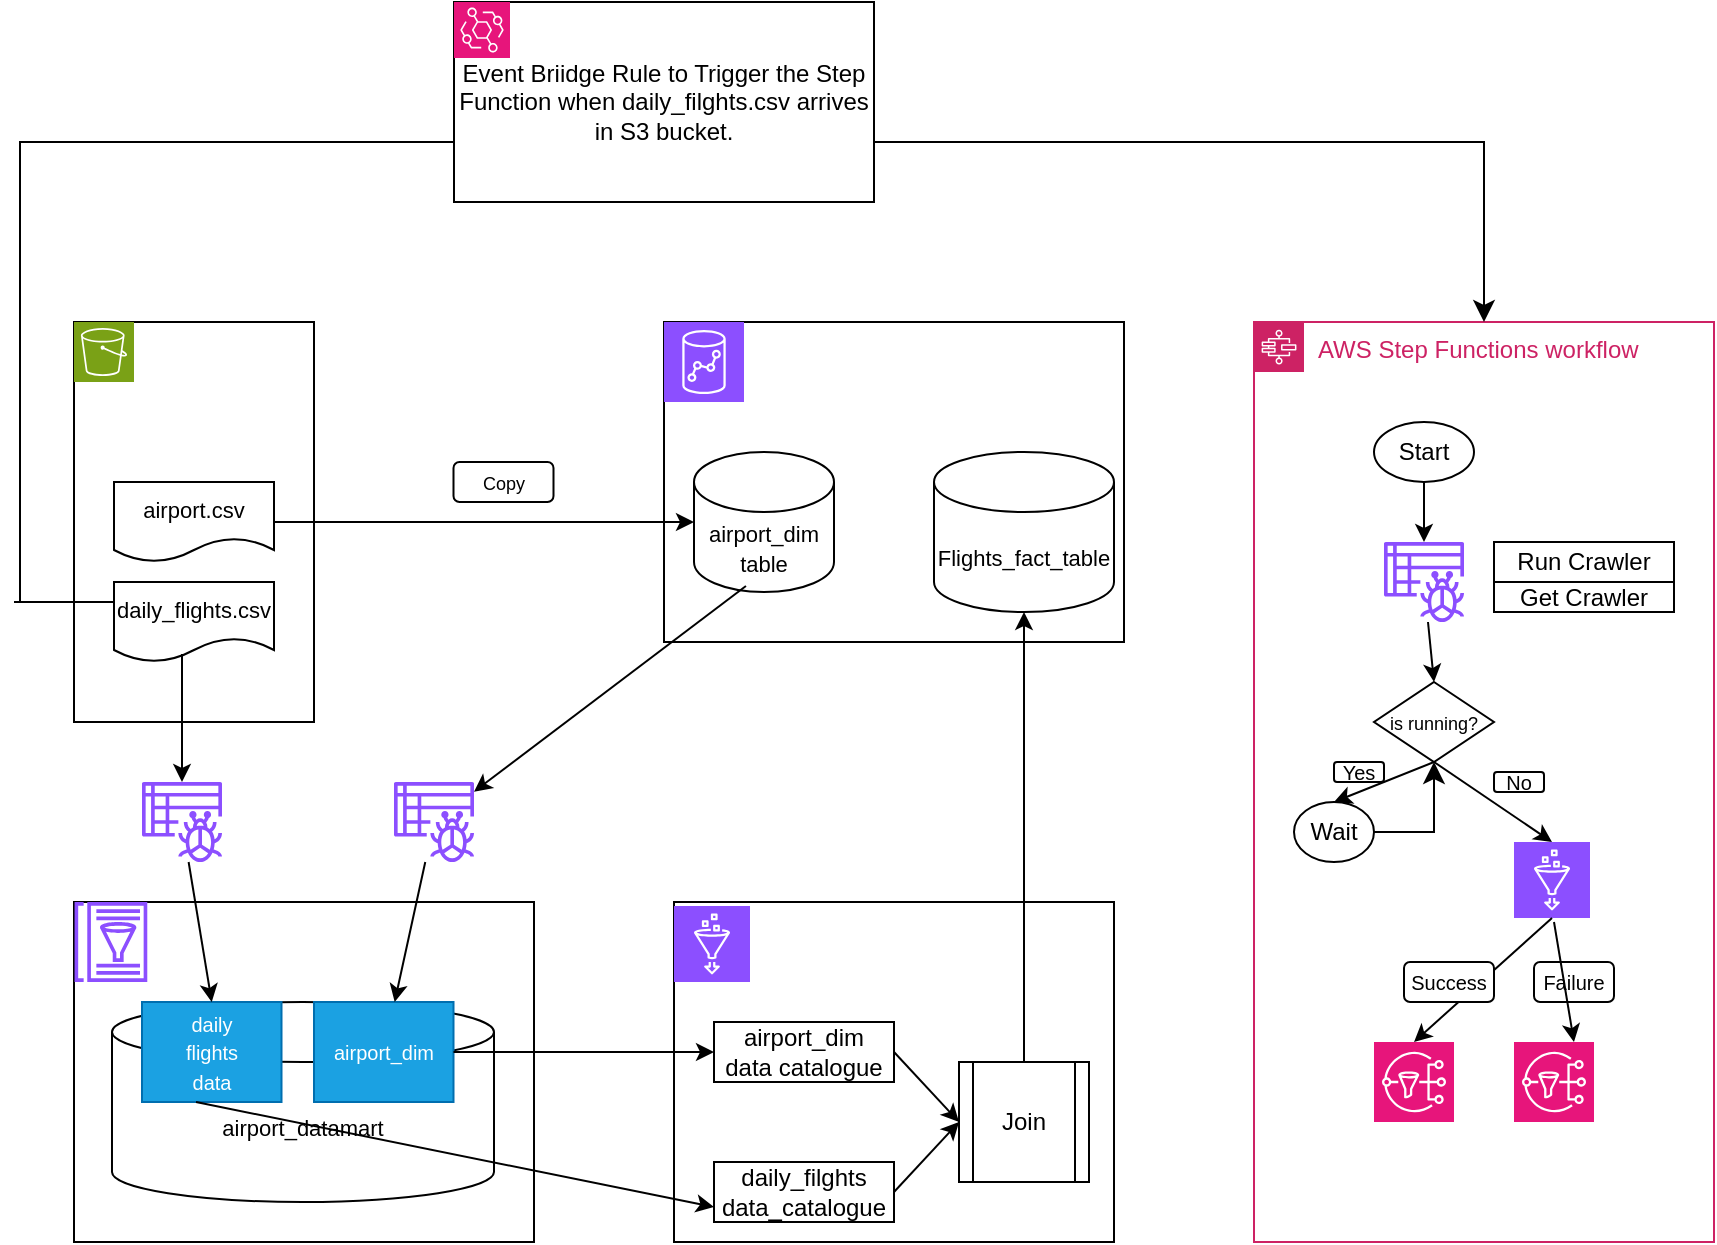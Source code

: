 <mxfile version="26.2.12">
  <diagram name="Page-1" id="zXXScXwHCYAZR13vhqOQ">
    <mxGraphModel dx="874" dy="1565" grid="1" gridSize="10" guides="1" tooltips="1" connect="1" arrows="1" fold="1" page="1" pageScale="1" pageWidth="850" pageHeight="1100" math="0" shadow="0">
      <root>
        <mxCell id="0" />
        <mxCell id="1" parent="0" />
        <mxCell id="0Zci6-uyaetoYP36CYbA-6" value="" style="rounded=0;whiteSpace=wrap;html=1;" parent="1" vertex="1">
          <mxGeometry x="40" y="90" width="120" height="200" as="geometry" />
        </mxCell>
        <mxCell id="0Zci6-uyaetoYP36CYbA-3" value="&lt;font style=&quot;font-size: 11px;&quot;&gt;airport.csv&lt;/font&gt;" style="shape=document;whiteSpace=wrap;html=1;boundedLbl=1;" parent="1" vertex="1">
          <mxGeometry x="60" y="170" width="80" height="40" as="geometry" />
        </mxCell>
        <mxCell id="0Zci6-uyaetoYP36CYbA-4" value="&lt;font style=&quot;font-size: 11px;&quot;&gt;daily_flights.csv&lt;/font&gt;" style="shape=document;whiteSpace=wrap;html=1;boundedLbl=1;" parent="1" vertex="1">
          <mxGeometry x="60" y="220" width="80" height="40" as="geometry" />
        </mxCell>
        <mxCell id="0Zci6-uyaetoYP36CYbA-7" value="" style="sketch=0;points=[[0,0,0],[0.25,0,0],[0.5,0,0],[0.75,0,0],[1,0,0],[0,1,0],[0.25,1,0],[0.5,1,0],[0.75,1,0],[1,1,0],[0,0.25,0],[0,0.5,0],[0,0.75,0],[1,0.25,0],[1,0.5,0],[1,0.75,0]];outlineConnect=0;fontColor=#232F3E;fillColor=#7AA116;strokeColor=#ffffff;dashed=0;verticalLabelPosition=bottom;verticalAlign=top;align=center;html=1;fontSize=12;fontStyle=0;aspect=fixed;shape=mxgraph.aws4.resourceIcon;resIcon=mxgraph.aws4.s3;" parent="1" vertex="1">
          <mxGeometry x="40" y="90" width="30" height="30" as="geometry" />
        </mxCell>
        <mxCell id="0Zci6-uyaetoYP36CYbA-9" value="" style="rounded=0;whiteSpace=wrap;html=1;" parent="1" vertex="1">
          <mxGeometry x="335" y="90" width="230" height="160" as="geometry" />
        </mxCell>
        <mxCell id="0Zci6-uyaetoYP36CYbA-8" value="" style="sketch=0;points=[[0,0,0],[0.25,0,0],[0.5,0,0],[0.75,0,0],[1,0,0],[0,1,0],[0.25,1,0],[0.5,1,0],[0.75,1,0],[1,1,0],[0,0.25,0],[0,0.5,0],[0,0.75,0],[1,0.25,0],[1,0.5,0],[1,0.75,0]];outlineConnect=0;fontColor=#232F3E;fillColor=#8C4FFF;strokeColor=#ffffff;dashed=0;verticalLabelPosition=bottom;verticalAlign=top;align=center;html=1;fontSize=12;fontStyle=0;aspect=fixed;shape=mxgraph.aws4.resourceIcon;resIcon=mxgraph.aws4.redshift;" parent="1" vertex="1">
          <mxGeometry x="335" y="90" width="40" height="40" as="geometry" />
        </mxCell>
        <mxCell id="0Zci6-uyaetoYP36CYbA-11" value="&lt;font style=&quot;font-size: 11px;&quot;&gt;airport_dim table&lt;/font&gt;" style="shape=cylinder3;whiteSpace=wrap;html=1;boundedLbl=1;backgroundOutline=1;size=15;" parent="1" vertex="1">
          <mxGeometry x="350" y="155" width="70" height="70" as="geometry" />
        </mxCell>
        <mxCell id="0Zci6-uyaetoYP36CYbA-12" value="" style="endArrow=classic;html=1;rounded=0;exitX=1;exitY=0.5;exitDx=0;exitDy=0;entryX=0;entryY=0.5;entryDx=0;entryDy=0;entryPerimeter=0;" parent="1" source="0Zci6-uyaetoYP36CYbA-3" target="0Zci6-uyaetoYP36CYbA-11" edge="1">
          <mxGeometry width="50" height="50" relative="1" as="geometry">
            <mxPoint x="400" y="310" as="sourcePoint" />
            <mxPoint x="450" y="260" as="targetPoint" />
          </mxGeometry>
        </mxCell>
        <mxCell id="0Zci6-uyaetoYP36CYbA-13" value="&lt;font style=&quot;font-size: 9px;&quot;&gt;Copy&lt;/font&gt;" style="rounded=1;whiteSpace=wrap;html=1;" parent="1" vertex="1">
          <mxGeometry x="229.75" y="160" width="50" height="20" as="geometry" />
        </mxCell>
        <mxCell id="0Zci6-uyaetoYP36CYbA-14" value="" style="sketch=0;outlineConnect=0;fontColor=#232F3E;gradientColor=none;fillColor=#8C4FFF;strokeColor=none;dashed=0;verticalLabelPosition=bottom;verticalAlign=top;align=center;html=1;fontSize=12;fontStyle=0;aspect=fixed;pointerEvents=1;shape=mxgraph.aws4.glue_crawlers;" parent="1" vertex="1">
          <mxGeometry x="74" y="320" width="40" height="40" as="geometry" />
        </mxCell>
        <mxCell id="0Zci6-uyaetoYP36CYbA-16" value="" style="rounded=0;whiteSpace=wrap;html=1;" parent="1" vertex="1">
          <mxGeometry x="40" y="380" width="230" height="170" as="geometry" />
        </mxCell>
        <mxCell id="0Zci6-uyaetoYP36CYbA-15" value="" style="sketch=0;outlineConnect=0;fontColor=#232F3E;gradientColor=none;fillColor=#8C4FFF;strokeColor=none;dashed=0;verticalLabelPosition=bottom;verticalAlign=top;align=center;html=1;fontSize=12;fontStyle=0;aspect=fixed;pointerEvents=1;shape=mxgraph.aws4.glue_data_catalog;" parent="1" vertex="1">
          <mxGeometry x="40" y="380" width="36.92" height="40" as="geometry" />
        </mxCell>
        <mxCell id="0Zci6-uyaetoYP36CYbA-17" value="&lt;font style=&quot;font-size: 11px;&quot;&gt;airport_datamart&lt;/font&gt;" style="shape=cylinder3;whiteSpace=wrap;html=1;boundedLbl=1;backgroundOutline=1;size=15;" parent="1" vertex="1">
          <mxGeometry x="59" y="430" width="191" height="100" as="geometry" />
        </mxCell>
        <mxCell id="0Zci6-uyaetoYP36CYbA-19" value="&lt;font style=&quot;font-size: 10px;&quot;&gt;daily&lt;/font&gt;&lt;div&gt;&lt;font style=&quot;font-size: 10px;&quot;&gt;flights&lt;/font&gt;&lt;/div&gt;&lt;div&gt;&lt;font style=&quot;font-size: 10px;&quot;&gt;data&lt;/font&gt;&lt;/div&gt;" style="rounded=0;whiteSpace=wrap;html=1;fillColor=#1ba1e2;fontColor=#ffffff;strokeColor=#006EAF;" parent="1" vertex="1">
          <mxGeometry x="74" y="430" width="69.75" height="50" as="geometry" />
        </mxCell>
        <mxCell id="0Zci6-uyaetoYP36CYbA-20" style="edgeStyle=orthogonalEdgeStyle;rounded=0;orthogonalLoop=1;jettySize=auto;html=1;exitX=0.5;exitY=1;exitDx=0;exitDy=0;exitPerimeter=0;" parent="1" source="0Zci6-uyaetoYP36CYbA-17" target="0Zci6-uyaetoYP36CYbA-17" edge="1">
          <mxGeometry relative="1" as="geometry" />
        </mxCell>
        <mxCell id="0Zci6-uyaetoYP36CYbA-21" value="&lt;font style=&quot;font-size: 11px;&quot;&gt;Flights_fact_table&lt;/font&gt;" style="shape=cylinder3;whiteSpace=wrap;html=1;boundedLbl=1;backgroundOutline=1;size=15;" parent="1" vertex="1">
          <mxGeometry x="470" y="155" width="90" height="80" as="geometry" />
        </mxCell>
        <mxCell id="0Zci6-uyaetoYP36CYbA-22" value="" style="endArrow=classic;html=1;rounded=0;exitX=0.425;exitY=0.9;exitDx=0;exitDy=0;exitPerimeter=0;" parent="1" source="0Zci6-uyaetoYP36CYbA-4" target="0Zci6-uyaetoYP36CYbA-14" edge="1">
          <mxGeometry width="50" height="50" relative="1" as="geometry">
            <mxPoint x="400" y="310" as="sourcePoint" />
            <mxPoint x="450" y="260" as="targetPoint" />
          </mxGeometry>
        </mxCell>
        <mxCell id="0Zci6-uyaetoYP36CYbA-25" value="" style="endArrow=classic;html=1;rounded=0;entryX=0.5;entryY=0;entryDx=0;entryDy=0;" parent="1" source="0Zci6-uyaetoYP36CYbA-14" target="0Zci6-uyaetoYP36CYbA-19" edge="1">
          <mxGeometry width="50" height="50" relative="1" as="geometry">
            <mxPoint x="400" y="310" as="sourcePoint" />
            <mxPoint x="450" y="260" as="targetPoint" />
          </mxGeometry>
        </mxCell>
        <mxCell id="0Zci6-uyaetoYP36CYbA-26" value="" style="sketch=0;outlineConnect=0;fontColor=#232F3E;gradientColor=none;fillColor=#8C4FFF;strokeColor=none;dashed=0;verticalLabelPosition=bottom;verticalAlign=top;align=center;html=1;fontSize=12;fontStyle=0;aspect=fixed;pointerEvents=1;shape=mxgraph.aws4.glue_crawlers;" parent="1" vertex="1">
          <mxGeometry x="200" y="320" width="40" height="40" as="geometry" />
        </mxCell>
        <mxCell id="0Zci6-uyaetoYP36CYbA-28" value="" style="endArrow=classic;html=1;rounded=0;exitX=0.371;exitY=0.957;exitDx=0;exitDy=0;exitPerimeter=0;" parent="1" source="0Zci6-uyaetoYP36CYbA-11" target="0Zci6-uyaetoYP36CYbA-26" edge="1">
          <mxGeometry width="50" height="50" relative="1" as="geometry">
            <mxPoint x="400" y="310" as="sourcePoint" />
            <mxPoint x="450" y="260" as="targetPoint" />
          </mxGeometry>
        </mxCell>
        <mxCell id="0Zci6-uyaetoYP36CYbA-29" value="&lt;span style=&quot;font-size: 10px;&quot;&gt;airport_dim&lt;/span&gt;" style="rounded=0;whiteSpace=wrap;html=1;fillColor=#1ba1e2;fontColor=#ffffff;strokeColor=#006EAF;" parent="1" vertex="1">
          <mxGeometry x="160" y="430" width="69.75" height="50" as="geometry" />
        </mxCell>
        <mxCell id="0Zci6-uyaetoYP36CYbA-33" value="" style="rounded=0;whiteSpace=wrap;html=1;" parent="1" vertex="1">
          <mxGeometry x="340" y="380" width="220" height="170" as="geometry" />
        </mxCell>
        <mxCell id="0Zci6-uyaetoYP36CYbA-31" value="" style="endArrow=classic;html=1;rounded=0;" parent="1" source="0Zci6-uyaetoYP36CYbA-26" target="0Zci6-uyaetoYP36CYbA-29" edge="1">
          <mxGeometry width="50" height="50" relative="1" as="geometry">
            <mxPoint x="400" y="310" as="sourcePoint" />
            <mxPoint x="450" y="260" as="targetPoint" />
          </mxGeometry>
        </mxCell>
        <mxCell id="0Zci6-uyaetoYP36CYbA-32" value="" style="sketch=0;points=[[0,0,0],[0.25,0,0],[0.5,0,0],[0.75,0,0],[1,0,0],[0,1,0],[0.25,1,0],[0.5,1,0],[0.75,1,0],[1,1,0],[0,0.25,0],[0,0.5,0],[0,0.75,0],[1,0.25,0],[1,0.5,0],[1,0.75,0]];outlineConnect=0;fontColor=#232F3E;fillColor=#8C4FFF;strokeColor=#ffffff;dashed=0;verticalLabelPosition=bottom;verticalAlign=top;align=center;html=1;fontSize=12;fontStyle=0;aspect=fixed;shape=mxgraph.aws4.resourceIcon;resIcon=mxgraph.aws4.glue;" parent="1" vertex="1">
          <mxGeometry x="340" y="382" width="38" height="38" as="geometry" />
        </mxCell>
        <mxCell id="0Zci6-uyaetoYP36CYbA-37" value="" style="endArrow=classic;html=1;rounded=0;exitX=1;exitY=0.5;exitDx=0;exitDy=0;entryX=0;entryY=0.5;entryDx=0;entryDy=0;" parent="1" source="0Zci6-uyaetoYP36CYbA-29" target="0Zci6-uyaetoYP36CYbA-41" edge="1">
          <mxGeometry width="50" height="50" relative="1" as="geometry">
            <mxPoint x="400" y="590" as="sourcePoint" />
            <mxPoint x="400" y="520" as="targetPoint" />
          </mxGeometry>
        </mxCell>
        <mxCell id="0Zci6-uyaetoYP36CYbA-39" value="" style="endArrow=classic;html=1;rounded=0;exitX=0.387;exitY=1;exitDx=0;exitDy=0;exitPerimeter=0;entryX=0;entryY=0.75;entryDx=0;entryDy=0;" parent="1" source="0Zci6-uyaetoYP36CYbA-19" target="0Zci6-uyaetoYP36CYbA-42" edge="1">
          <mxGeometry width="50" height="50" relative="1" as="geometry">
            <mxPoint x="400" y="590" as="sourcePoint" />
            <mxPoint x="400" y="560" as="targetPoint" />
          </mxGeometry>
        </mxCell>
        <mxCell id="0Zci6-uyaetoYP36CYbA-41" value="airport_dim&lt;div&gt;data catalogue&lt;/div&gt;" style="rounded=0;whiteSpace=wrap;html=1;" parent="1" vertex="1">
          <mxGeometry x="360" y="440" width="90" height="30" as="geometry" />
        </mxCell>
        <mxCell id="0Zci6-uyaetoYP36CYbA-42" value="daily_filghts&lt;div&gt;data_catalogue&lt;/div&gt;" style="rounded=0;whiteSpace=wrap;html=1;" parent="1" vertex="1">
          <mxGeometry x="360" y="510" width="90" height="30" as="geometry" />
        </mxCell>
        <mxCell id="0Zci6-uyaetoYP36CYbA-44" value="Join" style="shape=process;whiteSpace=wrap;html=1;backgroundOutline=1;" parent="1" vertex="1">
          <mxGeometry x="482.5" y="460" width="65" height="60" as="geometry" />
        </mxCell>
        <mxCell id="0Zci6-uyaetoYP36CYbA-45" value="" style="endArrow=classic;html=1;rounded=0;exitX=1;exitY=0.5;exitDx=0;exitDy=0;entryX=0;entryY=0.5;entryDx=0;entryDy=0;" parent="1" source="0Zci6-uyaetoYP36CYbA-42" target="0Zci6-uyaetoYP36CYbA-44" edge="1">
          <mxGeometry width="50" height="50" relative="1" as="geometry">
            <mxPoint x="400" y="590" as="sourcePoint" />
            <mxPoint x="450" y="540" as="targetPoint" />
          </mxGeometry>
        </mxCell>
        <mxCell id="0Zci6-uyaetoYP36CYbA-46" value="" style="endArrow=classic;html=1;rounded=0;exitX=1;exitY=0.5;exitDx=0;exitDy=0;entryX=0;entryY=0.5;entryDx=0;entryDy=0;" parent="1" source="0Zci6-uyaetoYP36CYbA-41" target="0Zci6-uyaetoYP36CYbA-44" edge="1">
          <mxGeometry width="50" height="50" relative="1" as="geometry">
            <mxPoint x="400" y="590" as="sourcePoint" />
            <mxPoint x="450" y="540" as="targetPoint" />
          </mxGeometry>
        </mxCell>
        <mxCell id="0Zci6-uyaetoYP36CYbA-50" value="" style="endArrow=classic;html=1;rounded=0;exitX=0.5;exitY=0;exitDx=0;exitDy=0;entryX=0.5;entryY=1;entryDx=0;entryDy=0;entryPerimeter=0;" parent="1" source="0Zci6-uyaetoYP36CYbA-44" target="0Zci6-uyaetoYP36CYbA-21" edge="1">
          <mxGeometry width="50" height="50" relative="1" as="geometry">
            <mxPoint x="400" y="380" as="sourcePoint" />
            <mxPoint x="450" y="330" as="targetPoint" />
          </mxGeometry>
        </mxCell>
        <mxCell id="mrPPmuVsZvDpEOdSEq8O-7" value="AWS Step Functions workflow" style="points=[[0,0],[0.25,0],[0.5,0],[0.75,0],[1,0],[1,0.25],[1,0.5],[1,0.75],[1,1],[0.75,1],[0.5,1],[0.25,1],[0,1],[0,0.75],[0,0.5],[0,0.25]];outlineConnect=0;gradientColor=none;html=1;whiteSpace=wrap;fontSize=12;fontStyle=0;container=1;pointerEvents=0;collapsible=0;recursiveResize=0;shape=mxgraph.aws4.group;grIcon=mxgraph.aws4.group_aws_step_functions_workflow;strokeColor=#CD2264;fillColor=none;verticalAlign=top;align=left;spacingLeft=30;fontColor=#CD2264;dashed=0;" parent="1" vertex="1">
          <mxGeometry x="630" y="90" width="230" height="460" as="geometry" />
        </mxCell>
        <mxCell id="mrPPmuVsZvDpEOdSEq8O-8" value="Start" style="ellipse;whiteSpace=wrap;html=1;" parent="mrPPmuVsZvDpEOdSEq8O-7" vertex="1">
          <mxGeometry x="60" y="50" width="50" height="30" as="geometry" />
        </mxCell>
        <mxCell id="mrPPmuVsZvDpEOdSEq8O-9" value="" style="endArrow=classic;html=1;rounded=0;exitX=0.5;exitY=1;exitDx=0;exitDy=0;" parent="mrPPmuVsZvDpEOdSEq8O-7" source="mrPPmuVsZvDpEOdSEq8O-8" target="mrPPmuVsZvDpEOdSEq8O-10" edge="1">
          <mxGeometry width="50" height="50" relative="1" as="geometry">
            <mxPoint x="-230" y="220" as="sourcePoint" />
            <mxPoint x="-180" y="170" as="targetPoint" />
          </mxGeometry>
        </mxCell>
        <mxCell id="mrPPmuVsZvDpEOdSEq8O-10" value="" style="sketch=0;outlineConnect=0;fontColor=#232F3E;gradientColor=none;fillColor=#8C4FFF;strokeColor=none;dashed=0;verticalLabelPosition=bottom;verticalAlign=top;align=center;html=1;fontSize=12;fontStyle=0;aspect=fixed;pointerEvents=1;shape=mxgraph.aws4.glue_crawlers;" parent="mrPPmuVsZvDpEOdSEq8O-7" vertex="1">
          <mxGeometry x="65" y="110" width="40" height="40" as="geometry" />
        </mxCell>
        <mxCell id="mrPPmuVsZvDpEOdSEq8O-11" value="&lt;font style=&quot;font-size: 9px;&quot;&gt;&lt;font style=&quot;&quot;&gt;is runn&lt;/font&gt;ing?&lt;/font&gt;" style="rhombus;whiteSpace=wrap;html=1;" parent="mrPPmuVsZvDpEOdSEq8O-7" vertex="1">
          <mxGeometry x="60" y="180" width="60" height="40" as="geometry" />
        </mxCell>
        <mxCell id="mrPPmuVsZvDpEOdSEq8O-12" value="Wait" style="ellipse;whiteSpace=wrap;html=1;" parent="mrPPmuVsZvDpEOdSEq8O-7" vertex="1">
          <mxGeometry x="20" y="240" width="40" height="30" as="geometry" />
        </mxCell>
        <mxCell id="mrPPmuVsZvDpEOdSEq8O-13" value="" style="sketch=0;points=[[0,0,0],[0.25,0,0],[0.5,0,0],[0.75,0,0],[1,0,0],[0,1,0],[0.25,1,0],[0.5,1,0],[0.75,1,0],[1,1,0],[0,0.25,0],[0,0.5,0],[0,0.75,0],[1,0.25,0],[1,0.5,0],[1,0.75,0]];outlineConnect=0;fontColor=#232F3E;fillColor=#8C4FFF;strokeColor=#ffffff;dashed=0;verticalLabelPosition=bottom;verticalAlign=top;align=center;html=1;fontSize=12;fontStyle=0;aspect=fixed;shape=mxgraph.aws4.resourceIcon;resIcon=mxgraph.aws4.glue;" parent="mrPPmuVsZvDpEOdSEq8O-7" vertex="1">
          <mxGeometry x="130" y="260" width="38" height="38" as="geometry" />
        </mxCell>
        <mxCell id="mrPPmuVsZvDpEOdSEq8O-15" value="" style="sketch=0;points=[[0,0,0],[0.25,0,0],[0.5,0,0],[0.75,0,0],[1,0,0],[0,1,0],[0.25,1,0],[0.5,1,0],[0.75,1,0],[1,1,0],[0,0.25,0],[0,0.5,0],[0,0.75,0],[1,0.25,0],[1,0.5,0],[1,0.75,0]];outlineConnect=0;fontColor=#232F3E;fillColor=#E7157B;strokeColor=#ffffff;dashed=0;verticalLabelPosition=bottom;verticalAlign=top;align=center;html=1;fontSize=12;fontStyle=0;aspect=fixed;shape=mxgraph.aws4.resourceIcon;resIcon=mxgraph.aws4.sns;" parent="mrPPmuVsZvDpEOdSEq8O-7" vertex="1">
          <mxGeometry x="130" y="360" width="40" height="40" as="geometry" />
        </mxCell>
        <mxCell id="mrPPmuVsZvDpEOdSEq8O-16" value="" style="sketch=0;points=[[0,0,0],[0.25,0,0],[0.5,0,0],[0.75,0,0],[1,0,0],[0,1,0],[0.25,1,0],[0.5,1,0],[0.75,1,0],[1,1,0],[0,0.25,0],[0,0.5,0],[0,0.75,0],[1,0.25,0],[1,0.5,0],[1,0.75,0]];outlineConnect=0;fontColor=#232F3E;fillColor=#E7157B;strokeColor=#ffffff;dashed=0;verticalLabelPosition=bottom;verticalAlign=top;align=center;html=1;fontSize=12;fontStyle=0;aspect=fixed;shape=mxgraph.aws4.resourceIcon;resIcon=mxgraph.aws4.sns;" parent="mrPPmuVsZvDpEOdSEq8O-7" vertex="1">
          <mxGeometry x="60" y="360" width="40" height="40" as="geometry" />
        </mxCell>
        <mxCell id="mrPPmuVsZvDpEOdSEq8O-19" value="" style="endArrow=classic;html=1;rounded=0;entryX=0.5;entryY=0;entryDx=0;entryDy=0;" parent="mrPPmuVsZvDpEOdSEq8O-7" source="mrPPmuVsZvDpEOdSEq8O-10" target="mrPPmuVsZvDpEOdSEq8O-11" edge="1">
          <mxGeometry width="50" height="50" relative="1" as="geometry">
            <mxPoint x="-230" y="220" as="sourcePoint" />
            <mxPoint x="-180" y="170" as="targetPoint" />
          </mxGeometry>
        </mxCell>
        <mxCell id="mrPPmuVsZvDpEOdSEq8O-20" value="" style="endArrow=classic;html=1;rounded=0;exitX=0.5;exitY=1;exitDx=0;exitDy=0;entryX=0.5;entryY=0;entryDx=0;entryDy=0;" parent="mrPPmuVsZvDpEOdSEq8O-7" source="mrPPmuVsZvDpEOdSEq8O-11" target="mrPPmuVsZvDpEOdSEq8O-12" edge="1">
          <mxGeometry width="50" height="50" relative="1" as="geometry">
            <mxPoint x="-230" y="220" as="sourcePoint" />
            <mxPoint x="-180" y="170" as="targetPoint" />
          </mxGeometry>
        </mxCell>
        <mxCell id="mrPPmuVsZvDpEOdSEq8O-21" value="&lt;font size=&quot;1&quot;&gt;Yes&lt;/font&gt;" style="rounded=1;whiteSpace=wrap;html=1;" parent="mrPPmuVsZvDpEOdSEq8O-7" vertex="1">
          <mxGeometry x="40" y="220" width="25" height="10" as="geometry" />
        </mxCell>
        <mxCell id="mrPPmuVsZvDpEOdSEq8O-24" value="" style="edgeStyle=elbowEdgeStyle;elbow=horizontal;endArrow=classic;html=1;curved=0;rounded=0;endSize=8;startSize=8;exitX=1;exitY=0.5;exitDx=0;exitDy=0;entryX=0.5;entryY=1;entryDx=0;entryDy=0;" parent="mrPPmuVsZvDpEOdSEq8O-7" source="mrPPmuVsZvDpEOdSEq8O-12" target="mrPPmuVsZvDpEOdSEq8O-11" edge="1">
          <mxGeometry width="50" height="50" relative="1" as="geometry">
            <mxPoint x="-220" y="320" as="sourcePoint" />
            <mxPoint x="-170" y="270" as="targetPoint" />
            <Array as="points">
              <mxPoint x="90" y="240" />
            </Array>
          </mxGeometry>
        </mxCell>
        <mxCell id="mrPPmuVsZvDpEOdSEq8O-26" value="" style="endArrow=classic;html=1;rounded=0;exitX=0.5;exitY=1;exitDx=0;exitDy=0;entryX=0.5;entryY=0;entryDx=0;entryDy=0;entryPerimeter=0;" parent="mrPPmuVsZvDpEOdSEq8O-7" source="mrPPmuVsZvDpEOdSEq8O-11" target="mrPPmuVsZvDpEOdSEq8O-13" edge="1">
          <mxGeometry width="50" height="50" relative="1" as="geometry">
            <mxPoint x="-220" y="320" as="sourcePoint" />
            <mxPoint x="-170" y="270" as="targetPoint" />
          </mxGeometry>
        </mxCell>
        <mxCell id="mrPPmuVsZvDpEOdSEq8O-27" value="&lt;font size=&quot;1&quot;&gt;No&lt;/font&gt;" style="rounded=1;whiteSpace=wrap;html=1;" parent="mrPPmuVsZvDpEOdSEq8O-7" vertex="1">
          <mxGeometry x="120" y="225" width="25" height="10" as="geometry" />
        </mxCell>
        <mxCell id="mrPPmuVsZvDpEOdSEq8O-28" value="" style="endArrow=classic;html=1;rounded=0;exitX=0.5;exitY=1;exitDx=0;exitDy=0;exitPerimeter=0;entryX=0.5;entryY=0;entryDx=0;entryDy=0;entryPerimeter=0;" parent="mrPPmuVsZvDpEOdSEq8O-7" source="mrPPmuVsZvDpEOdSEq8O-13" target="mrPPmuVsZvDpEOdSEq8O-16" edge="1">
          <mxGeometry width="50" height="50" relative="1" as="geometry">
            <mxPoint x="-220" y="320" as="sourcePoint" />
            <mxPoint x="-170" y="270" as="targetPoint" />
          </mxGeometry>
        </mxCell>
        <mxCell id="mrPPmuVsZvDpEOdSEq8O-30" value="&lt;font size=&quot;1&quot;&gt;Success&lt;/font&gt;" style="rounded=1;whiteSpace=wrap;html=1;" parent="mrPPmuVsZvDpEOdSEq8O-7" vertex="1">
          <mxGeometry x="75" y="320" width="45" height="20" as="geometry" />
        </mxCell>
        <mxCell id="mrPPmuVsZvDpEOdSEq8O-31" value="&lt;font size=&quot;1&quot;&gt;Failure&lt;/font&gt;" style="rounded=1;whiteSpace=wrap;html=1;" parent="mrPPmuVsZvDpEOdSEq8O-7" vertex="1">
          <mxGeometry x="140" y="320" width="40" height="20" as="geometry" />
        </mxCell>
        <mxCell id="mrPPmuVsZvDpEOdSEq8O-34" value="Run Crawler" style="rounded=0;whiteSpace=wrap;html=1;" parent="mrPPmuVsZvDpEOdSEq8O-7" vertex="1">
          <mxGeometry x="120" y="110" width="90" height="20" as="geometry" />
        </mxCell>
        <mxCell id="mrPPmuVsZvDpEOdSEq8O-35" value="Get Crawler" style="rounded=0;whiteSpace=wrap;html=1;" parent="mrPPmuVsZvDpEOdSEq8O-7" vertex="1">
          <mxGeometry x="120" y="130" width="90" height="15" as="geometry" />
        </mxCell>
        <mxCell id="mrPPmuVsZvDpEOdSEq8O-29" value="" style="endArrow=classic;html=1;rounded=0;entryX=0.75;entryY=0;entryDx=0;entryDy=0;entryPerimeter=0;" parent="1" target="mrPPmuVsZvDpEOdSEq8O-15" edge="1">
          <mxGeometry width="50" height="50" relative="1" as="geometry">
            <mxPoint x="780" y="390" as="sourcePoint" />
            <mxPoint x="460" y="360" as="targetPoint" />
          </mxGeometry>
        </mxCell>
        <mxCell id="s4oT2dAzCEQs_CuAxwjg-1" value="" style="edgeStyle=elbowEdgeStyle;elbow=vertical;endArrow=classic;html=1;curved=0;rounded=0;endSize=8;startSize=8;entryX=0.5;entryY=0;entryDx=0;entryDy=0;" edge="1" parent="1" target="mrPPmuVsZvDpEOdSEq8O-7">
          <mxGeometry width="50" height="50" relative="1" as="geometry">
            <mxPoint x="13" y="230" as="sourcePoint" />
            <mxPoint x="697.25" y="90" as="targetPoint" />
            <Array as="points">
              <mxPoint x="352.25" />
            </Array>
          </mxGeometry>
        </mxCell>
        <mxCell id="s4oT2dAzCEQs_CuAxwjg-3" value="" style="endArrow=none;html=1;rounded=0;entryX=0;entryY=0.25;entryDx=0;entryDy=0;" edge="1" parent="1" target="0Zci6-uyaetoYP36CYbA-4">
          <mxGeometry width="50" height="50" relative="1" as="geometry">
            <mxPoint x="10" y="230" as="sourcePoint" />
            <mxPoint x="400" y="170" as="targetPoint" />
          </mxGeometry>
        </mxCell>
        <mxCell id="s4oT2dAzCEQs_CuAxwjg-4" value="Event Briidge Rule to Trigger the Step Function when daily_filghts.csv arrives in S3 bucket." style="rounded=0;whiteSpace=wrap;html=1;" vertex="1" parent="1">
          <mxGeometry x="230" y="-70" width="210" height="100" as="geometry" />
        </mxCell>
        <mxCell id="s4oT2dAzCEQs_CuAxwjg-5" value="" style="sketch=0;points=[[0,0,0],[0.25,0,0],[0.5,0,0],[0.75,0,0],[1,0,0],[0,1,0],[0.25,1,0],[0.5,1,0],[0.75,1,0],[1,1,0],[0,0.25,0],[0,0.5,0],[0,0.75,0],[1,0.25,0],[1,0.5,0],[1,0.75,0]];outlineConnect=0;fontColor=#232F3E;fillColor=#E7157B;strokeColor=#ffffff;dashed=0;verticalLabelPosition=bottom;verticalAlign=top;align=center;html=1;fontSize=12;fontStyle=0;aspect=fixed;shape=mxgraph.aws4.resourceIcon;resIcon=mxgraph.aws4.eventbridge;" vertex="1" parent="1">
          <mxGeometry x="230" y="-70" width="28" height="28" as="geometry" />
        </mxCell>
      </root>
    </mxGraphModel>
  </diagram>
</mxfile>
